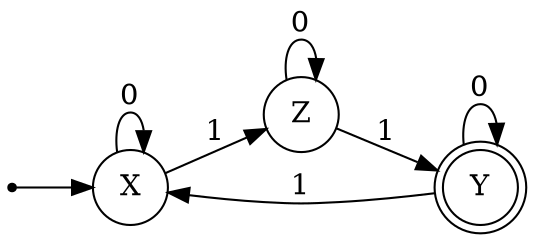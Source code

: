digraph complemento {
	rankdir=LR size="8,5"
	node [shape=circle]
	X
	node [shape=point]
	init -> X
	node [shape=doublecircle]
	Y
	node [shape=circle]
	Z
	X -> X [label=0]
	X -> Z [label=1]
	Z -> Y [label=1]
	Z -> Z [label=0]
	Y -> Y [label=0]
	Y -> X [label=1]
}
